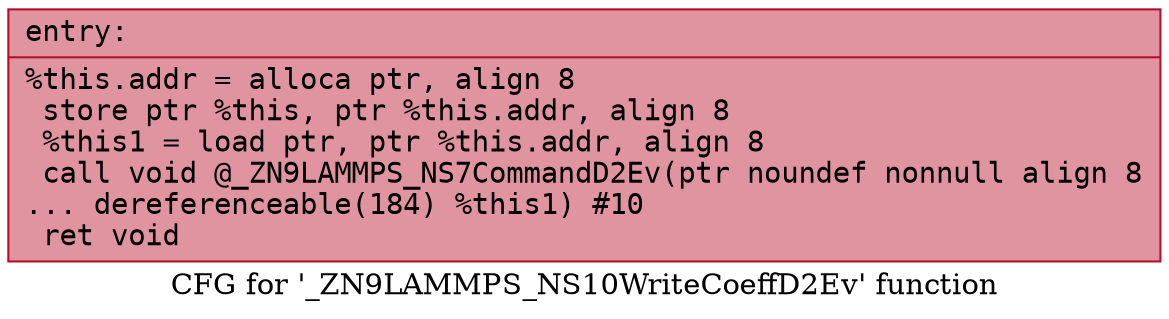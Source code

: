 digraph "CFG for '_ZN9LAMMPS_NS10WriteCoeffD2Ev' function" {
	label="CFG for '_ZN9LAMMPS_NS10WriteCoeffD2Ev' function";

	Node0x55c2ab8f5af0 [shape=record,color="#b70d28ff", style=filled, fillcolor="#b70d2870" fontname="Courier",label="{entry:\l|  %this.addr = alloca ptr, align 8\l  store ptr %this, ptr %this.addr, align 8\l  %this1 = load ptr, ptr %this.addr, align 8\l  call void @_ZN9LAMMPS_NS7CommandD2Ev(ptr noundef nonnull align 8\l... dereferenceable(184) %this1) #10\l  ret void\l}"];
}
